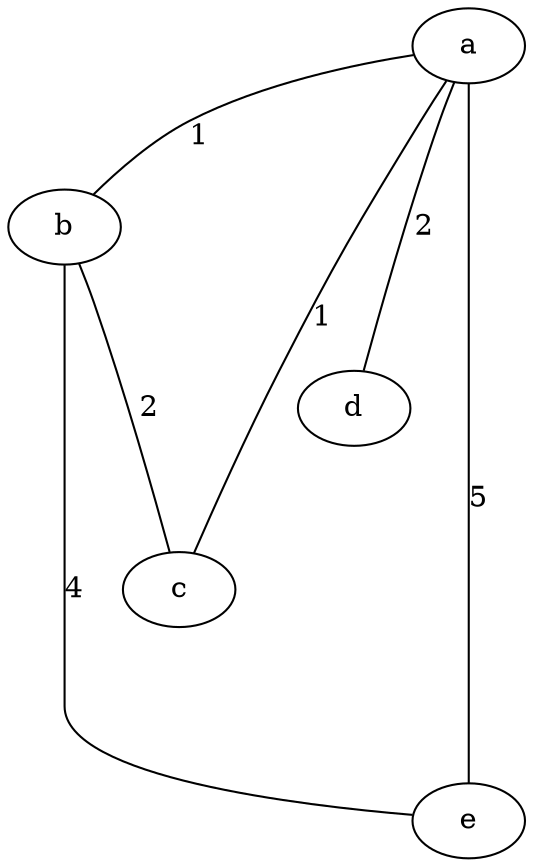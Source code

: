 strict graph "" {
	a	 [style=vertex];
	b	 [style=vertex];
	a -- b	 [color=black,
		label=1,
		minlen=1,
		style="edge",
		weight=1];
	c	 [style=vertex];
	a -- c	 [color=black,
		label=1,
		minlen=1,
		style="edge",
		weight=1];
	d	 [style=vertex];
	a -- d	 [color=black,
		label=2,
		minlen=2,
		style="edge",
		weight=2];
	e	 [style=vertex];
	a -- e	 [color=black,
		label=5,
		minlen=5,
		style="edge",
		weight=5];
	b -- c	 [color=black,
		label=2,
		minlen=2,
		style="edge",
		weight=2];
	b -- e	 [color=black,
		label=4,
		minlen=4,
		style="edge",
		weight=4];
}
